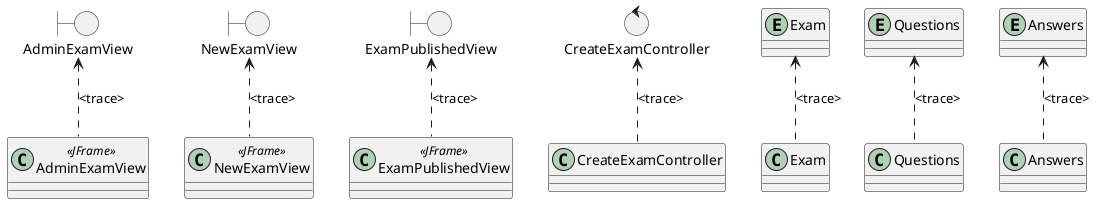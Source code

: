 @startuml Design-Analysis-TraceDiagram
allow_mixing

    'analysis class
boundary AdminExamView 
boundary NewExamView 
boundary ExamPublishedView
control CreateExamController
entity Exam
entity Questions
entity Answers

    'design class
class AdminExamViewDes as "AdminExamView" <<JFrame>>
class NewExamViewDes as "NewExamView" <<JFrame>>
class ExamPublishedViewDes as "ExamPublishedView" <<JFrame>>
class CreateExamControllerDes as "CreateExamController"
class ExamDes as "Exam"
class QuestionsDes as "Questions"
class AnswersDes as "Answers"

AdminExamView <.. AdminExamViewDes: <trace>
NewExamView <.. NewExamViewDes: <trace>
ExamPublishedView <.. ExamPublishedViewDes: <trace>
CreateExamController <.. CreateExamControllerDes: <trace>
Exam <.. ExamDes: <trace>
Questions <.. QuestionsDes: <trace>
Answers <.. AnswersDes: <trace>

@enduml